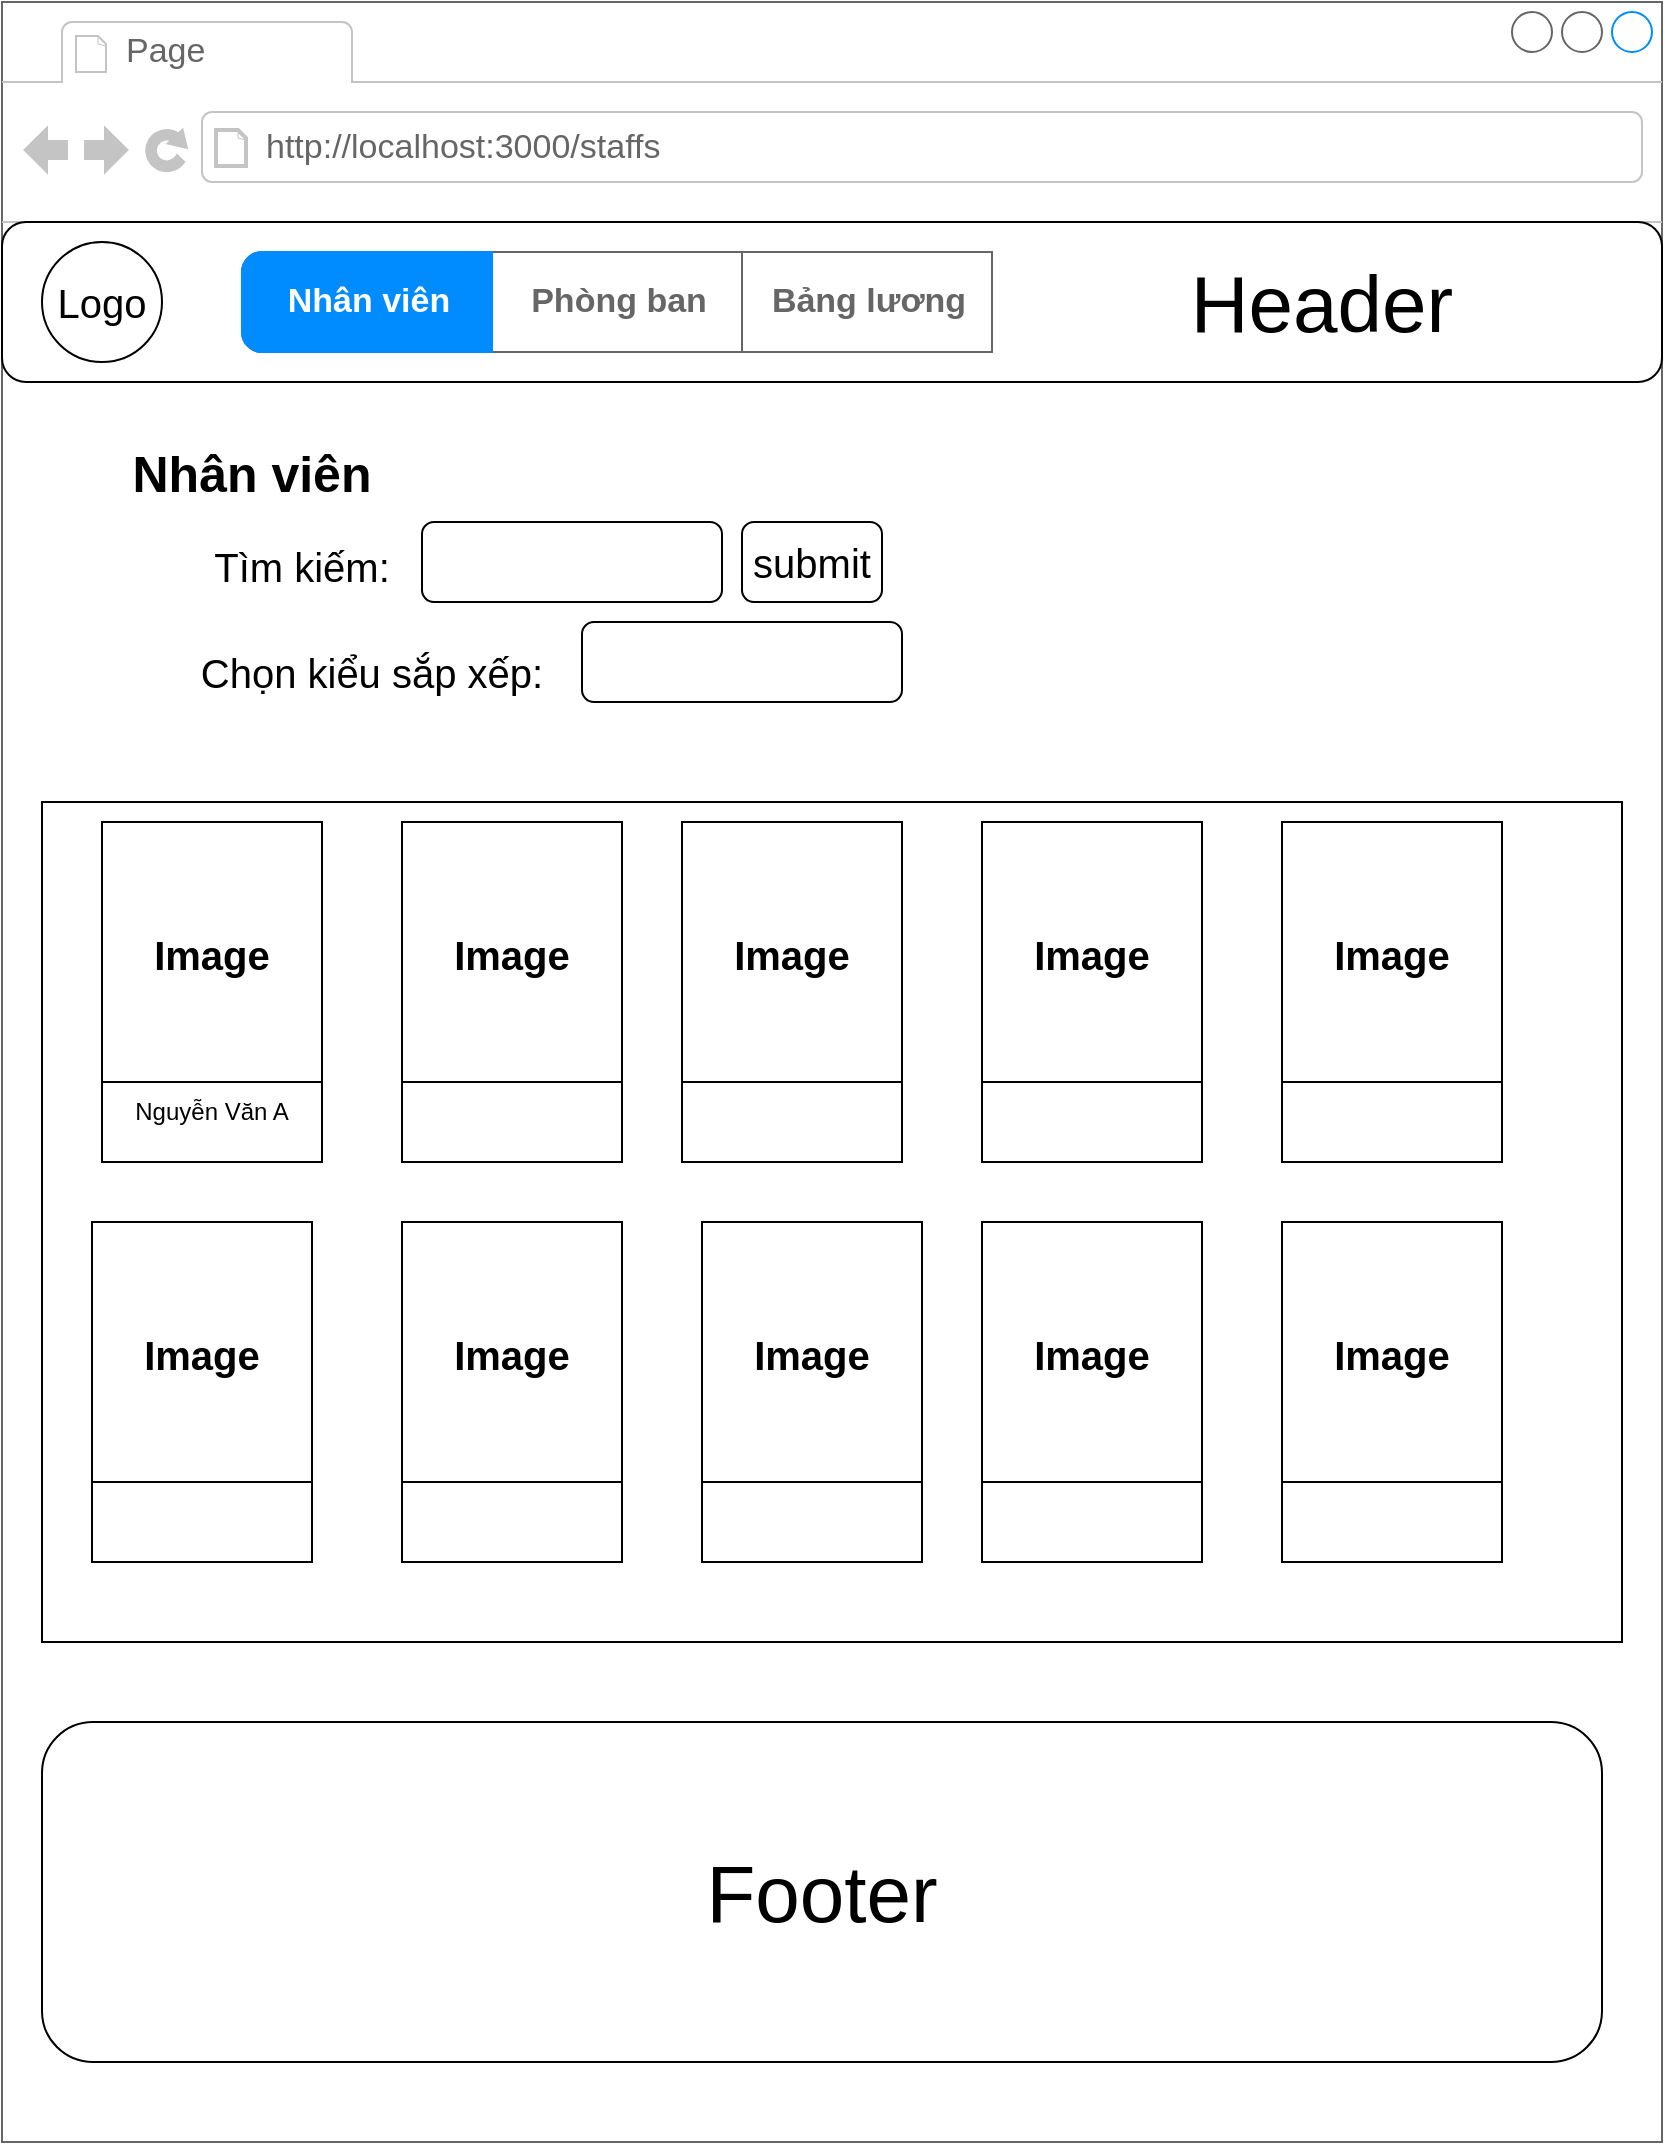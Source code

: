 <mxfile>
    <diagram id="rMl9iflxkGLZWtaf3qP7" name="Page-1">
        <mxGraphModel dx="820" dy="575" grid="1" gridSize="10" guides="1" tooltips="1" connect="1" arrows="1" fold="1" page="1" pageScale="1" pageWidth="850" pageHeight="1100" math="0" shadow="0">
            <root>
                <mxCell id="0"/>
                <mxCell id="1" parent="0"/>
                <mxCell id="2" value="" style="strokeWidth=1;shadow=0;dashed=0;align=center;html=1;shape=mxgraph.mockup.containers.browserWindow;rSize=0;strokeColor=#666666;strokeColor2=#008cff;strokeColor3=#c4c4c4;mainText=,;recursiveResize=0;" parent="1" vertex="1">
                    <mxGeometry x="10" y="10" width="830" height="1070" as="geometry"/>
                </mxCell>
                <mxCell id="3" value="Page" style="strokeWidth=1;shadow=0;dashed=0;align=center;html=1;shape=mxgraph.mockup.containers.anchor;fontSize=17;fontColor=#666666;align=left;" parent="2" vertex="1">
                    <mxGeometry x="60" y="12" width="110" height="26" as="geometry"/>
                </mxCell>
                <mxCell id="4" value="http://localhost:3000/staffs" style="strokeWidth=1;shadow=0;dashed=0;align=center;html=1;shape=mxgraph.mockup.containers.anchor;rSize=0;fontSize=17;fontColor=#666666;align=left;" parent="2" vertex="1">
                    <mxGeometry x="130" y="60" width="250" height="26" as="geometry"/>
                </mxCell>
                <mxCell id="14" value="&lt;b&gt;&lt;font style=&quot;font-size: 25px&quot;&gt;Nhân viên&lt;/font&gt;&lt;/b&gt;" style="text;html=1;strokeColor=none;fillColor=none;align=center;verticalAlign=middle;whiteSpace=wrap;rounded=0;fontSize=20;" parent="2" vertex="1">
                    <mxGeometry x="50" y="210" width="150" height="50" as="geometry"/>
                </mxCell>
                <mxCell id="15" value="&lt;font style=&quot;font-size: 20px&quot;&gt;Tìm kiếm:&lt;/font&gt;" style="text;html=1;strokeColor=none;fillColor=none;align=center;verticalAlign=middle;whiteSpace=wrap;rounded=0;fontSize=25;" parent="2" vertex="1">
                    <mxGeometry x="90" y="260" width="120" height="40" as="geometry"/>
                </mxCell>
                <mxCell id="16" value="" style="rounded=1;whiteSpace=wrap;html=1;fontSize=16;" parent="2" vertex="1">
                    <mxGeometry x="210" y="260" width="150" height="40" as="geometry"/>
                </mxCell>
                <mxCell id="20" value="submit" style="rounded=1;whiteSpace=wrap;html=1;fontSize=20;" parent="2" vertex="1">
                    <mxGeometry x="370" y="260" width="70" height="40" as="geometry"/>
                </mxCell>
                <mxCell id="22" value="Chọn kiểu sắp xếp:" style="text;html=1;strokeColor=none;fillColor=none;align=center;verticalAlign=middle;whiteSpace=wrap;rounded=0;fontSize=20;" parent="2" vertex="1">
                    <mxGeometry x="90" y="310" width="190" height="50" as="geometry"/>
                </mxCell>
                <mxCell id="23" value="" style="rounded=1;whiteSpace=wrap;html=1;fontSize=20;" parent="2" vertex="1">
                    <mxGeometry x="290" y="310" width="160" height="40" as="geometry"/>
                </mxCell>
                <mxCell id="24" value="" style="rounded=0;whiteSpace=wrap;html=1;fontSize=20;" parent="2" vertex="1">
                    <mxGeometry x="20" y="400" width="790" height="420" as="geometry"/>
                </mxCell>
                <mxCell id="37" value="Image" style="swimlane;fontSize=20;startSize=130;" parent="2" vertex="1">
                    <mxGeometry x="50" y="410" width="110" height="170" as="geometry"/>
                </mxCell>
                <mxCell id="38" value="Nguyễn Văn A" style="text;html=1;strokeColor=none;fillColor=none;align=center;verticalAlign=middle;whiteSpace=wrap;rounded=0;" vertex="1" parent="2">
                    <mxGeometry x="55" y="540" width="100" height="30" as="geometry"/>
                </mxCell>
                <mxCell id="39" value="Image" style="swimlane;fontSize=20;startSize=130;" vertex="1" parent="2">
                    <mxGeometry x="200" y="410" width="110" height="170" as="geometry"/>
                </mxCell>
                <mxCell id="43" value="Image" style="swimlane;fontSize=20;startSize=130;" vertex="1" parent="2">
                    <mxGeometry x="340" y="410" width="110" height="170" as="geometry"/>
                </mxCell>
                <mxCell id="42" value="Image" style="swimlane;fontSize=20;startSize=130;" vertex="1" parent="2">
                    <mxGeometry x="490" y="410" width="110" height="170" as="geometry"/>
                </mxCell>
                <mxCell id="41" value="Image" style="swimlane;fontSize=20;startSize=130;" vertex="1" parent="2">
                    <mxGeometry x="640" y="410" width="110" height="170" as="geometry"/>
                </mxCell>
                <mxCell id="40" value="Image" style="swimlane;fontSize=20;startSize=130;" vertex="1" parent="2">
                    <mxGeometry x="45" y="610" width="110" height="170" as="geometry"/>
                </mxCell>
                <mxCell id="47" value="Image" style="swimlane;fontSize=20;startSize=130;" vertex="1" parent="2">
                    <mxGeometry x="640" y="610" width="110" height="170" as="geometry"/>
                </mxCell>
                <mxCell id="46" value="Image" style="swimlane;fontSize=20;startSize=130;" vertex="1" parent="2">
                    <mxGeometry x="490" y="610" width="110" height="170" as="geometry"/>
                </mxCell>
                <mxCell id="45" value="Image" style="swimlane;fontSize=20;startSize=130;" vertex="1" parent="2">
                    <mxGeometry x="350" y="610" width="110" height="170" as="geometry"/>
                </mxCell>
                <mxCell id="44" value="Image" style="swimlane;fontSize=20;startSize=130;" vertex="1" parent="2">
                    <mxGeometry x="200" y="610" width="110" height="170" as="geometry"/>
                </mxCell>
                <mxCell id="48" value="&lt;font style=&quot;font-size: 40px&quot;&gt;Footer&lt;/font&gt;" style="rounded=1;whiteSpace=wrap;html=1;" vertex="1" parent="2">
                    <mxGeometry x="20" y="860" width="780" height="170" as="geometry"/>
                </mxCell>
                <mxCell id="5" value="" style="rounded=1;whiteSpace=wrap;html=1;" parent="1" vertex="1">
                    <mxGeometry x="10" y="120" width="830" height="80" as="geometry"/>
                </mxCell>
                <mxCell id="7" value="&lt;font style=&quot;font-size: 20px&quot;&gt;Logo&lt;/font&gt;" style="ellipse;whiteSpace=wrap;html=1;" parent="1" vertex="1">
                    <mxGeometry x="30" y="130" width="60" height="60" as="geometry"/>
                </mxCell>
                <mxCell id="8" value="" style="strokeWidth=1;shadow=0;dashed=0;align=center;html=1;shape=mxgraph.mockup.rrect;rSize=10;fillColor=#ffffff;strokeColor=#666666;fontSize=20;" parent="1" vertex="1">
                    <mxGeometry x="130" y="135" width="370" height="50" as="geometry"/>
                </mxCell>
                <mxCell id="9" value="Phòng ban" style="strokeColor=inherit;fillColor=inherit;gradientColor=inherit;strokeWidth=1;shadow=0;dashed=0;align=center;html=1;shape=mxgraph.mockup.rrect;rSize=0;fontSize=17;fontColor=#666666;fontStyle=1;resizeHeight=1;" parent="8" vertex="1">
                    <mxGeometry width="125" height="50" relative="1" as="geometry">
                        <mxPoint x="125" as="offset"/>
                    </mxGeometry>
                </mxCell>
                <mxCell id="10" value="Bảng lương" style="strokeColor=inherit;fillColor=inherit;gradientColor=inherit;strokeWidth=1;shadow=0;dashed=0;align=center;html=1;shape=mxgraph.mockup.rrect;rSize=0;fontSize=17;fontColor=#666666;fontStyle=1;resizeHeight=1;" parent="8" vertex="1">
                    <mxGeometry width="125" height="50" relative="1" as="geometry">
                        <mxPoint x="250" as="offset"/>
                    </mxGeometry>
                </mxCell>
                <mxCell id="12" value="Nhân viên" style="strokeWidth=1;shadow=0;dashed=0;align=center;html=1;shape=mxgraph.mockup.leftButton;rSize=10;fontSize=17;fontColor=#ffffff;fontStyle=1;fillColor=#008cff;strokeColor=#008cff;resizeHeight=1;" parent="8" vertex="1">
                    <mxGeometry width="125" height="50" relative="1" as="geometry"/>
                </mxCell>
                <mxCell id="49" value="Header" style="text;html=1;strokeColor=none;fillColor=none;align=center;verticalAlign=middle;whiteSpace=wrap;rounded=0;fontSize=40;" vertex="1" parent="1">
                    <mxGeometry x="640" y="145" width="60" height="30" as="geometry"/>
                </mxCell>
            </root>
        </mxGraphModel>
    </diagram>
</mxfile>